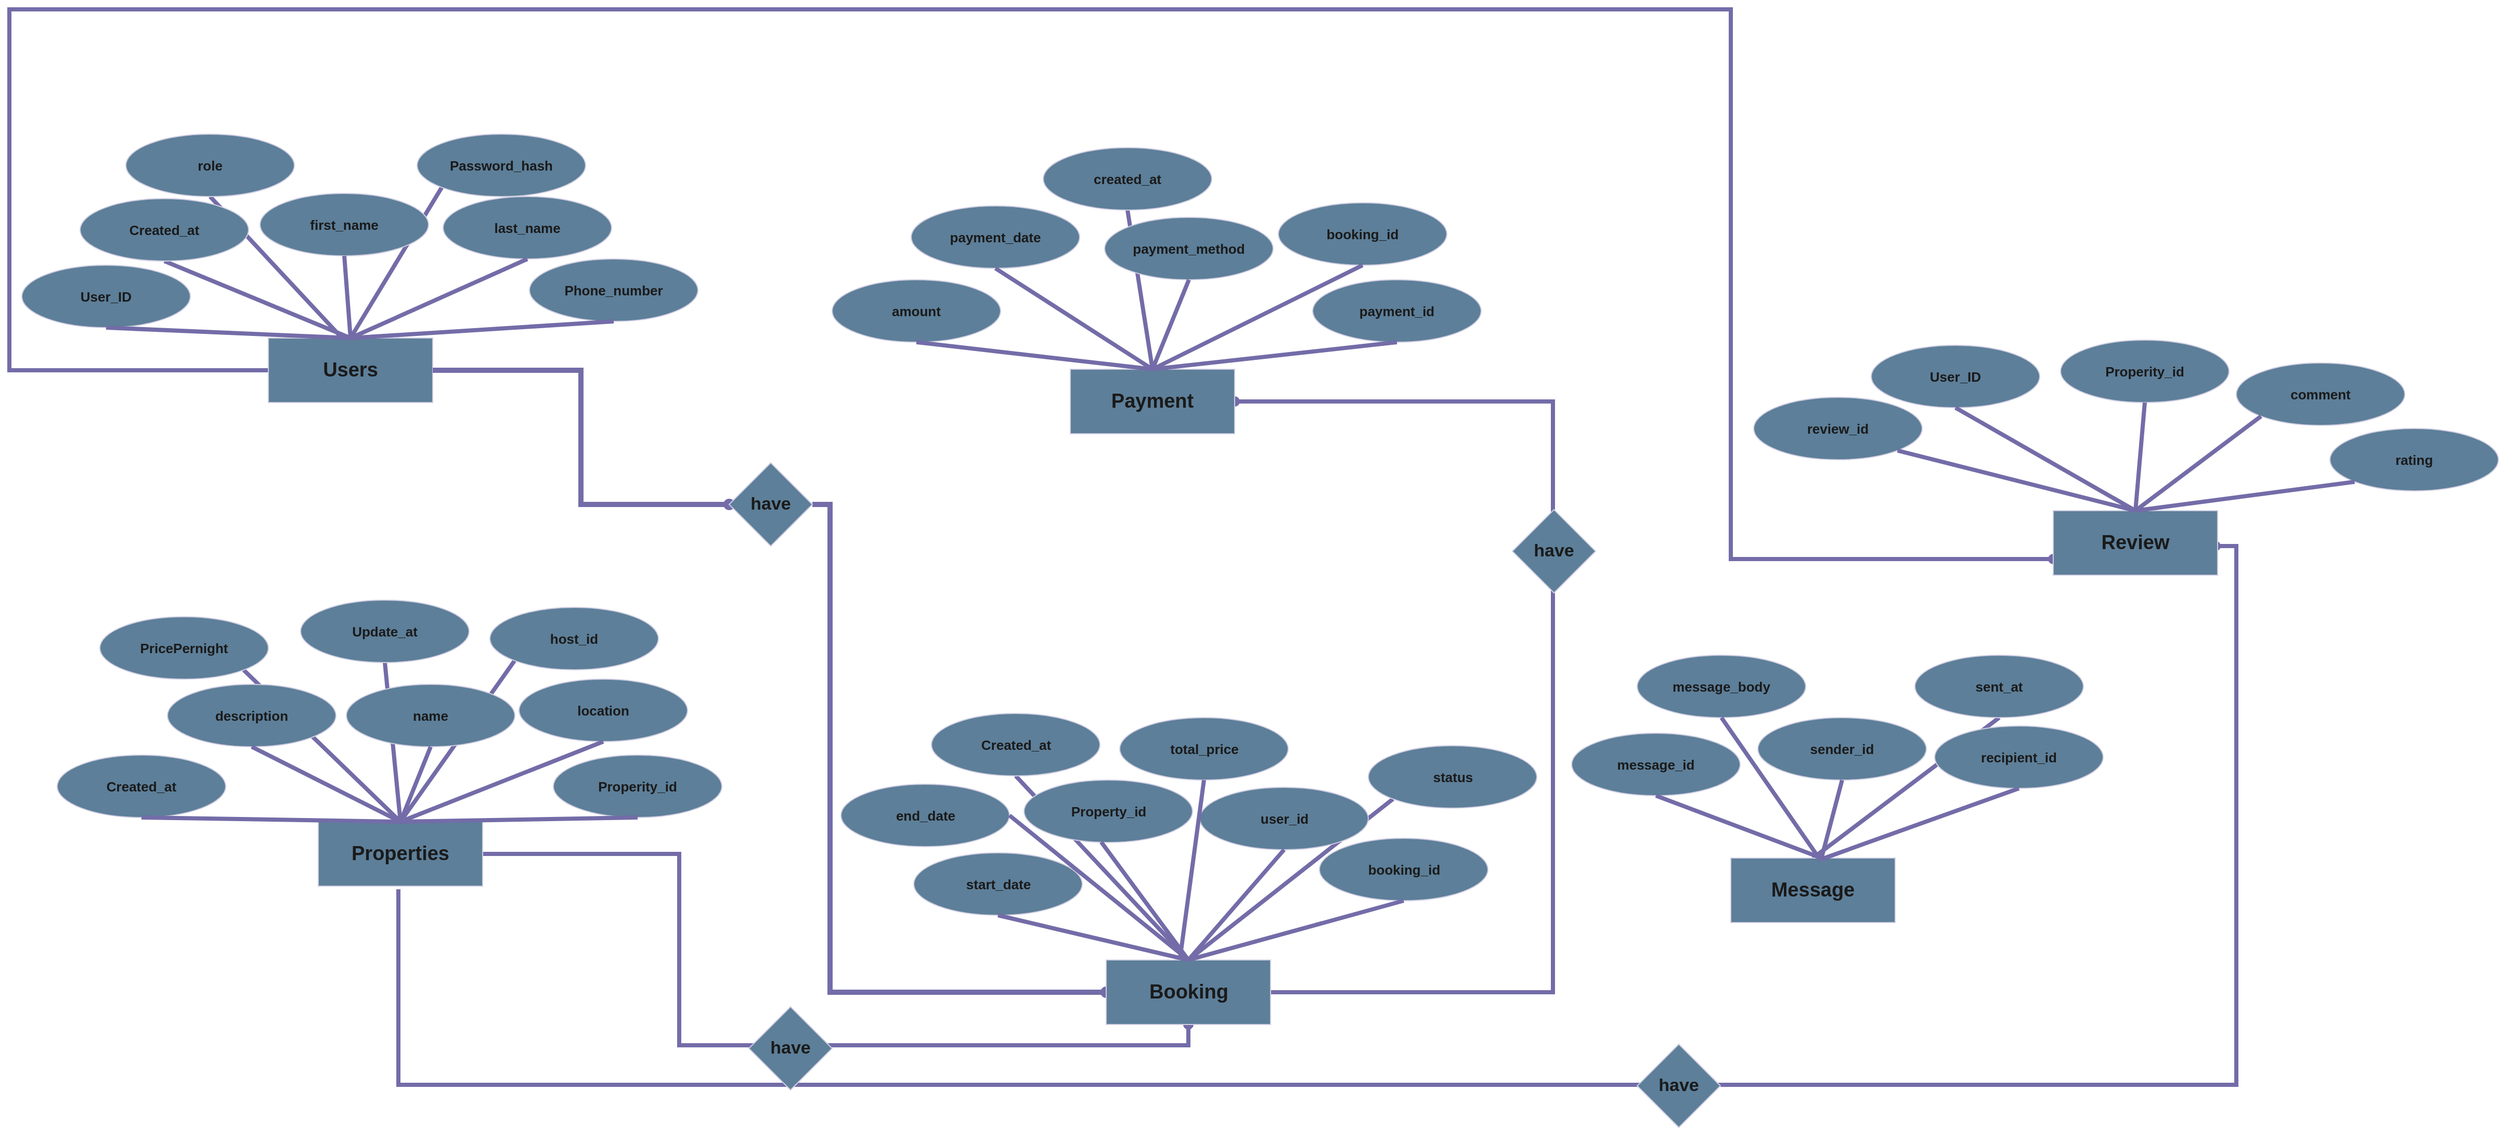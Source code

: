 <mxfile version="26.2.14">
  <diagram name="Page-1" id="pJhYkLcqr-7_JF0ISkGB">
    <mxGraphModel dx="2605" dy="1403" grid="0" gridSize="10" guides="1" tooltips="1" connect="1" arrows="1" fold="1" page="1" pageScale="1" pageWidth="827" pageHeight="1169" background="light-dark(#FFFFFF,#FFFFFF)" math="0" shadow="0">
      <root>
        <mxCell id="0" />
        <mxCell id="1" parent="0" />
        <mxCell id="f88JeJVREhCq8KjihNfG-171" style="edgeStyle=orthogonalEdgeStyle;rounded=0;orthogonalLoop=1;jettySize=auto;html=1;exitX=0.5;exitY=1;exitDx=0;exitDy=0;entryX=1;entryY=0.5;entryDx=0;entryDy=0;strokeColor=#736CA8;fontColor=#1A1A1A;strokeWidth=4;endArrow=oval;endFill=1;" edge="1" parent="1">
          <mxGeometry relative="1" as="geometry">
            <mxPoint x="405.0" y="976" as="sourcePoint" />
            <mxPoint x="2152" y="646" as="targetPoint" />
            <Array as="points">
              <mxPoint x="405" y="1164" />
              <mxPoint x="2172" y="1164" />
              <mxPoint x="2172" y="646" />
            </Array>
          </mxGeometry>
        </mxCell>
        <mxCell id="f88JeJVREhCq8KjihNfG-172" value="&lt;font style=&quot;font-size: 17px;&quot;&gt;&lt;b&gt;have&lt;/b&gt;&lt;/font&gt;" style="rhombus;whiteSpace=wrap;html=1;strokeColor=#D0CEE2;fontColor=#1A1A1A;fillColor=#5D7F99;" vertex="1" parent="1">
          <mxGeometry x="1596" y="1125" width="80" height="80" as="geometry" />
        </mxCell>
        <mxCell id="f88JeJVREhCq8KjihNfG-166" value="" style="endArrow=none;html=1;rounded=0;strokeWidth=4;labelBackgroundColor=none;strokeColor=#736CA8;fontColor=default;exitX=0.5;exitY=1;exitDx=0;exitDy=0;entryX=0.5;entryY=0;entryDx=0;entryDy=0;" edge="1" parent="1" source="f88JeJVREhCq8KjihNfG-74" target="f88JeJVREhCq8KjihNfG-56">
          <mxGeometry width="50" height="50" relative="1" as="geometry">
            <mxPoint x="1426" y="228" as="sourcePoint" />
            <mxPoint x="1716" y="86" as="targetPoint" />
          </mxGeometry>
        </mxCell>
        <mxCell id="f88JeJVREhCq8KjihNfG-158" value="" style="endArrow=none;html=1;rounded=0;strokeWidth=4;labelBackgroundColor=none;strokeColor=#736CA8;fontColor=default;exitX=0.5;exitY=0;exitDx=0;exitDy=0;entryX=0.5;entryY=1;entryDx=0;entryDy=0;" edge="1" parent="1" source="f88JeJVREhCq8KjihNfG-67" target="f88JeJVREhCq8KjihNfG-79">
          <mxGeometry width="50" height="50" relative="1" as="geometry">
            <mxPoint x="1936" y="952" as="sourcePoint" />
            <mxPoint x="2226" y="810" as="targetPoint" />
          </mxGeometry>
        </mxCell>
        <mxCell id="f88JeJVREhCq8KjihNfG-55" value="" style="endArrow=none;html=1;rounded=0;entryX=0.5;entryY=0;entryDx=0;entryDy=0;strokeWidth=4;labelBackgroundColor=none;strokeColor=#736CA8;fontColor=default;exitX=0.5;exitY=1;exitDx=0;exitDy=0;" edge="1" parent="1" source="f88JeJVREhCq8KjihNfG-47" target="f88JeJVREhCq8KjihNfG-39">
          <mxGeometry width="50" height="50" relative="1" as="geometry">
            <mxPoint x="896.5" y="1051" as="sourcePoint" />
            <mxPoint x="1091.5" y="974" as="targetPoint" />
          </mxGeometry>
        </mxCell>
        <mxCell id="f88JeJVREhCq8KjihNfG-52" value="" style="endArrow=none;html=1;rounded=0;entryX=0;entryY=1;entryDx=0;entryDy=0;strokeWidth=4;labelBackgroundColor=none;strokeColor=#736CA8;fontColor=default;exitX=0.5;exitY=0;exitDx=0;exitDy=0;" edge="1" parent="1" source="f88JeJVREhCq8KjihNfG-39" target="f88JeJVREhCq8KjihNfG-46">
          <mxGeometry width="50" height="50" relative="1" as="geometry">
            <mxPoint x="1399.5" y="1074" as="sourcePoint" />
            <mxPoint x="1594.5" y="997" as="targetPoint" />
          </mxGeometry>
        </mxCell>
        <mxCell id="f88JeJVREhCq8KjihNfG-38" value="" style="endArrow=none;html=1;rounded=0;entryX=0;entryY=1;entryDx=0;entryDy=0;strokeWidth=4;labelBackgroundColor=none;strokeColor=#736CA8;fontColor=default;exitX=0.5;exitY=0;exitDx=0;exitDy=0;" edge="1" parent="1" source="f88JeJVREhCq8KjihNfG-20" target="f88JeJVREhCq8KjihNfG-23">
          <mxGeometry width="50" height="50" relative="1" as="geometry">
            <mxPoint x="601" y="986" as="sourcePoint" />
            <mxPoint x="473" y="849" as="targetPoint" />
          </mxGeometry>
        </mxCell>
        <mxCell id="f88JeJVREhCq8KjihNfG-37" value="" style="endArrow=none;html=1;rounded=0;entryX=0.5;entryY=0;entryDx=0;entryDy=0;strokeWidth=4;labelBackgroundColor=none;strokeColor=#736CA8;fontColor=default;exitX=0.5;exitY=1;exitDx=0;exitDy=0;" edge="1" parent="1" source="f88JeJVREhCq8KjihNfG-29" target="f88JeJVREhCq8KjihNfG-20">
          <mxGeometry width="50" height="50" relative="1" as="geometry">
            <mxPoint x="354" y="652" as="sourcePoint" />
            <mxPoint x="226" y="515" as="targetPoint" />
          </mxGeometry>
        </mxCell>
        <mxCell id="f88JeJVREhCq8KjihNfG-36" value="" style="endArrow=none;html=1;rounded=0;entryX=1;entryY=1;entryDx=0;entryDy=0;strokeWidth=4;labelBackgroundColor=none;strokeColor=#736CA8;fontColor=default;exitX=0.5;exitY=0;exitDx=0;exitDy=0;" edge="1" parent="1" source="f88JeJVREhCq8KjihNfG-20" target="f88JeJVREhCq8KjihNfG-27">
          <mxGeometry width="50" height="50" relative="1" as="geometry">
            <mxPoint x="484" y="719" as="sourcePoint" />
            <mxPoint x="356" y="582" as="targetPoint" />
          </mxGeometry>
        </mxCell>
        <mxCell id="f88JeJVREhCq8KjihNfG-17" value="" style="endArrow=none;html=1;rounded=0;entryX=0.5;entryY=1;entryDx=0;entryDy=0;strokeWidth=4;labelBackgroundColor=none;strokeColor=#736CA8;fontColor=default;exitX=0.453;exitY=0.013;exitDx=0;exitDy=0;exitPerimeter=0;" edge="1" parent="1" source="f88JeJVREhCq8KjihNfG-2" target="f88JeJVREhCq8KjihNfG-12">
          <mxGeometry width="50" height="50" relative="1" as="geometry">
            <mxPoint x="250" y="296" as="sourcePoint" />
            <mxPoint x="71" y="236" as="targetPoint" />
          </mxGeometry>
        </mxCell>
        <mxCell id="f88JeJVREhCq8KjihNfG-16" value="" style="endArrow=none;html=1;rounded=0;entryX=0;entryY=1;entryDx=0;entryDy=0;strokeWidth=4;labelBackgroundColor=none;strokeColor=#736CA8;fontColor=default;exitX=0.5;exitY=0;exitDx=0;exitDy=0;" edge="1" parent="1" source="f88JeJVREhCq8KjihNfG-2" target="f88JeJVREhCq8KjihNfG-10">
          <mxGeometry width="50" height="50" relative="1" as="geometry">
            <mxPoint x="413" y="374" as="sourcePoint" />
            <mxPoint x="234" y="314" as="targetPoint" />
          </mxGeometry>
        </mxCell>
        <mxCell id="f88JeJVREhCq8KjihNfG-14" value="" style="endArrow=none;html=1;rounded=0;strokeWidth=4;labelBackgroundColor=none;strokeColor=#736CA8;fontColor=default;entryX=0.5;entryY=1;entryDx=0;entryDy=0;exitX=0.5;exitY=0;exitDx=0;exitDy=0;" edge="1" parent="1" source="f88JeJVREhCq8KjihNfG-2" target="f88JeJVREhCq8KjihNfG-13">
          <mxGeometry width="50" height="50" relative="1" as="geometry">
            <mxPoint x="360" y="448" as="sourcePoint" />
            <mxPoint x="190" y="228" as="targetPoint" />
          </mxGeometry>
        </mxCell>
        <mxCell id="f88JeJVREhCq8KjihNfG-167" style="edgeStyle=orthogonalEdgeStyle;rounded=0;orthogonalLoop=1;jettySize=auto;html=1;exitX=1;exitY=0.5;exitDx=0;exitDy=0;entryX=0;entryY=0.5;entryDx=0;entryDy=0;strokeColor=#736CA8;fontColor=#1A1A1A;jumpSize=19;strokeWidth=5;endArrow=oval;endFill=1;" edge="1" parent="1" source="f88JeJVREhCq8KjihNfG-175" target="f88JeJVREhCq8KjihNfG-39">
          <mxGeometry relative="1" as="geometry">
            <Array as="points">
              <mxPoint x="820" y="606" />
              <mxPoint x="820" y="1075" />
            </Array>
          </mxGeometry>
        </mxCell>
        <mxCell id="f88JeJVREhCq8KjihNfG-169" style="edgeStyle=orthogonalEdgeStyle;rounded=0;orthogonalLoop=1;jettySize=auto;html=1;exitX=0;exitY=0.5;exitDx=0;exitDy=0;entryX=0;entryY=0.75;entryDx=0;entryDy=0;strokeColor=#736CA8;fontColor=#1A1A1A;strokeWidth=4;endArrow=oval;endFill=1;" edge="1" parent="1" source="f88JeJVREhCq8KjihNfG-2" target="f88JeJVREhCq8KjihNfG-68">
          <mxGeometry relative="1" as="geometry">
            <Array as="points">
              <mxPoint x="31" y="477" />
              <mxPoint x="31" y="130" />
              <mxPoint x="1686" y="130" />
              <mxPoint x="1686" y="659" />
            </Array>
          </mxGeometry>
        </mxCell>
        <mxCell id="f88JeJVREhCq8KjihNfG-2" value="&lt;b&gt;&lt;font style=&quot;font-size: 19px;&quot;&gt;Users&lt;/font&gt;&lt;/b&gt;" style="rounded=0;whiteSpace=wrap;html=1;fillColor=#5D7F99;strokeColor=#D0CEE2;labelBackgroundColor=none;fontColor=#1A1A1A;" vertex="1" parent="1">
          <mxGeometry x="280" y="446" width="158" height="62" as="geometry" />
        </mxCell>
        <mxCell id="f88JeJVREhCq8KjihNfG-3" value="first_name" style="ellipse;whiteSpace=wrap;html=1;fillColor=#5D7F99;strokeColor=#D0CEE2;labelBackgroundColor=none;fontColor=#1A1A1A;fontSize=13;fontStyle=1" vertex="1" parent="1">
          <mxGeometry x="272" y="307" width="162" height="60" as="geometry" />
        </mxCell>
        <mxCell id="f88JeJVREhCq8KjihNfG-4" value="last_name" style="ellipse;whiteSpace=wrap;html=1;fillColor=#5D7F99;strokeColor=#D0CEE2;labelBackgroundColor=none;fontColor=#1A1A1A;fontSize=13;fontStyle=1" vertex="1" parent="1">
          <mxGeometry x="448" y="310" width="162" height="60" as="geometry" />
        </mxCell>
        <mxCell id="f88JeJVREhCq8KjihNfG-5" value="User_ID" style="ellipse;whiteSpace=wrap;html=1;fillColor=#5D7F99;strokeColor=#D0CEE2;labelBackgroundColor=none;fontColor=#1A1A1A;fontSize=13;fontStyle=1" vertex="1" parent="1">
          <mxGeometry x="43" y="376" width="162" height="60" as="geometry" />
        </mxCell>
        <mxCell id="f88JeJVREhCq8KjihNfG-7" value="" style="endArrow=none;html=1;rounded=0;strokeWidth=4;labelBackgroundColor=none;strokeColor=#736CA8;fontColor=default;exitX=0.5;exitY=0;exitDx=0;exitDy=0;entryX=0.5;entryY=1;entryDx=0;entryDy=0;" edge="1" parent="1" source="f88JeJVREhCq8KjihNfG-2" target="f88JeJVREhCq8KjihNfG-3">
          <mxGeometry width="50" height="50" relative="1" as="geometry">
            <mxPoint x="361" y="448" as="sourcePoint" />
            <mxPoint x="361" y="310" as="targetPoint" />
          </mxGeometry>
        </mxCell>
        <mxCell id="f88JeJVREhCq8KjihNfG-8" value="" style="endArrow=none;html=1;rounded=0;entryX=0.5;entryY=1;entryDx=0;entryDy=0;strokeWidth=4;labelBackgroundColor=none;strokeColor=#736CA8;fontColor=default;exitX=0.5;exitY=0;exitDx=0;exitDy=0;" edge="1" parent="1" source="f88JeJVREhCq8KjihNfG-2" target="f88JeJVREhCq8KjihNfG-5">
          <mxGeometry width="50" height="50" relative="1" as="geometry">
            <mxPoint x="360" y="446" as="sourcePoint" />
            <mxPoint x="349" y="316" as="targetPoint" />
          </mxGeometry>
        </mxCell>
        <mxCell id="f88JeJVREhCq8KjihNfG-9" value="" style="endArrow=none;html=1;rounded=0;entryX=0.5;entryY=1;entryDx=0;entryDy=0;strokeWidth=4;labelBackgroundColor=none;strokeColor=#736CA8;fontColor=default;exitX=0.5;exitY=0;exitDx=0;exitDy=0;" edge="1" parent="1" source="f88JeJVREhCq8KjihNfG-2" target="f88JeJVREhCq8KjihNfG-4">
          <mxGeometry width="50" height="50" relative="1" as="geometry">
            <mxPoint x="402" y="371" as="sourcePoint" />
            <mxPoint x="391" y="232" as="targetPoint" />
          </mxGeometry>
        </mxCell>
        <mxCell id="f88JeJVREhCq8KjihNfG-10" value="Password_hash" style="ellipse;whiteSpace=wrap;html=1;fillColor=#5D7F99;strokeColor=#D0CEE2;labelBackgroundColor=none;fontColor=#1A1A1A;fontSize=13;fontStyle=1" vertex="1" parent="1">
          <mxGeometry x="423" y="250" width="162" height="60" as="geometry" />
        </mxCell>
        <mxCell id="f88JeJVREhCq8KjihNfG-11" value="Phone_number" style="ellipse;whiteSpace=wrap;html=1;fillColor=#5D7F99;strokeColor=#D0CEE2;labelBackgroundColor=none;fontColor=#1A1A1A;fontSize=13;fontStyle=1" vertex="1" parent="1">
          <mxGeometry x="531" y="370" width="162" height="60" as="geometry" />
        </mxCell>
        <mxCell id="f88JeJVREhCq8KjihNfG-12" value="role" style="ellipse;whiteSpace=wrap;html=1;fillColor=#5D7F99;strokeColor=#D0CEE2;labelBackgroundColor=none;fontColor=#1A1A1A;fontSize=13;fontStyle=1" vertex="1" parent="1">
          <mxGeometry x="143" y="250" width="162" height="60" as="geometry" />
        </mxCell>
        <mxCell id="f88JeJVREhCq8KjihNfG-13" value="Created_at" style="ellipse;whiteSpace=wrap;html=1;fillColor=#5D7F99;strokeColor=#D0CEE2;labelBackgroundColor=none;fontColor=#1A1A1A;fontSize=13;fontStyle=1" vertex="1" parent="1">
          <mxGeometry x="99" y="312" width="162" height="60" as="geometry" />
        </mxCell>
        <mxCell id="f88JeJVREhCq8KjihNfG-15" value="" style="endArrow=none;html=1;rounded=0;strokeWidth=4;labelBackgroundColor=none;strokeColor=#736CA8;fontColor=default;exitX=0.5;exitY=0;exitDx=0;exitDy=0;entryX=0.5;entryY=1;entryDx=0;entryDy=0;" edge="1" parent="1" source="f88JeJVREhCq8KjihNfG-2" target="f88JeJVREhCq8KjihNfG-11">
          <mxGeometry width="50" height="50" relative="1" as="geometry">
            <mxPoint x="467" y="446" as="sourcePoint" />
            <mxPoint x="660" y="359" as="targetPoint" />
          </mxGeometry>
        </mxCell>
        <mxCell id="f88JeJVREhCq8KjihNfG-168" style="edgeStyle=orthogonalEdgeStyle;rounded=0;orthogonalLoop=1;jettySize=auto;html=1;exitX=1;exitY=0.5;exitDx=0;exitDy=0;entryX=0.5;entryY=1;entryDx=0;entryDy=0;strokeColor=#736CA8;fontColor=#1A1A1A;strokeWidth=4;endArrow=oval;endFill=1;" edge="1" parent="1" source="f88JeJVREhCq8KjihNfG-20" target="f88JeJVREhCq8KjihNfG-39">
          <mxGeometry relative="1" as="geometry">
            <Array as="points">
              <mxPoint x="675" y="942" />
              <mxPoint x="675" y="1126" />
              <mxPoint x="1165" y="1126" />
            </Array>
          </mxGeometry>
        </mxCell>
        <mxCell id="f88JeJVREhCq8KjihNfG-20" value="&lt;b&gt;&lt;font style=&quot;font-size: 19px;&quot;&gt;Properties&lt;/font&gt;&lt;/b&gt;" style="rounded=0;whiteSpace=wrap;html=1;fillColor=#5D7F99;strokeColor=#D0CEE2;labelBackgroundColor=none;fontColor=#1A1A1A;" vertex="1" parent="1">
          <mxGeometry x="328" y="911" width="158" height="62" as="geometry" />
        </mxCell>
        <mxCell id="f88JeJVREhCq8KjihNfG-21" value="Properity_id" style="ellipse;whiteSpace=wrap;html=1;fillColor=#5D7F99;strokeColor=#D0CEE2;labelBackgroundColor=none;fontColor=#1A1A1A;fontSize=13;fontStyle=1" vertex="1" parent="1">
          <mxGeometry x="554" y="847" width="162" height="60" as="geometry" />
        </mxCell>
        <mxCell id="f88JeJVREhCq8KjihNfG-23" value="host_id" style="ellipse;whiteSpace=wrap;html=1;fillColor=#5D7F99;strokeColor=#D0CEE2;labelBackgroundColor=none;fontColor=#1A1A1A;fontSize=13;fontStyle=1" vertex="1" parent="1">
          <mxGeometry x="493" y="705" width="162" height="60" as="geometry" />
        </mxCell>
        <mxCell id="f88JeJVREhCq8KjihNfG-24" value="name" style="ellipse;whiteSpace=wrap;html=1;fillColor=#5D7F99;strokeColor=#D0CEE2;labelBackgroundColor=none;fontColor=#1A1A1A;fontSize=13;fontStyle=1" vertex="1" parent="1">
          <mxGeometry x="355" y="779" width="162" height="60" as="geometry" />
        </mxCell>
        <mxCell id="f88JeJVREhCq8KjihNfG-25" value="description" style="ellipse;whiteSpace=wrap;html=1;fillColor=#5D7F99;strokeColor=#D0CEE2;labelBackgroundColor=none;fontColor=#1A1A1A;fontSize=13;fontStyle=1" vertex="1" parent="1">
          <mxGeometry x="183" y="779" width="162" height="60" as="geometry" />
        </mxCell>
        <mxCell id="f88JeJVREhCq8KjihNfG-26" value="location" style="ellipse;whiteSpace=wrap;html=1;fillColor=#5D7F99;strokeColor=#D0CEE2;labelBackgroundColor=none;fontColor=#1A1A1A;fontSize=13;fontStyle=1" vertex="1" parent="1">
          <mxGeometry x="521" y="774" width="162" height="60" as="geometry" />
        </mxCell>
        <mxCell id="f88JeJVREhCq8KjihNfG-27" value="PricePernight" style="ellipse;whiteSpace=wrap;html=1;fillColor=#5D7F99;strokeColor=#D0CEE2;labelBackgroundColor=none;fontColor=#1A1A1A;fontSize=13;fontStyle=1" vertex="1" parent="1">
          <mxGeometry x="118" y="714" width="162" height="60" as="geometry" />
        </mxCell>
        <mxCell id="f88JeJVREhCq8KjihNfG-28" value="Created_at" style="ellipse;whiteSpace=wrap;html=1;fillColor=#5D7F99;strokeColor=#D0CEE2;labelBackgroundColor=none;fontColor=#1A1A1A;fontSize=13;fontStyle=1" vertex="1" parent="1">
          <mxGeometry x="77" y="847" width="162" height="60" as="geometry" />
        </mxCell>
        <mxCell id="f88JeJVREhCq8KjihNfG-29" value="Update_at" style="ellipse;whiteSpace=wrap;html=1;fillColor=#5D7F99;strokeColor=#D0CEE2;labelBackgroundColor=none;fontColor=#1A1A1A;fontSize=13;fontStyle=1" vertex="1" parent="1">
          <mxGeometry x="311" y="698" width="162" height="60" as="geometry" />
        </mxCell>
        <mxCell id="f88JeJVREhCq8KjihNfG-31" value="" style="endArrow=none;html=1;rounded=0;entryX=0.5;entryY=1;entryDx=0;entryDy=0;strokeWidth=4;labelBackgroundColor=none;strokeColor=#736CA8;fontColor=default;exitX=0.5;exitY=0;exitDx=0;exitDy=0;" edge="1" parent="1" source="f88JeJVREhCq8KjihNfG-20" target="f88JeJVREhCq8KjihNfG-25">
          <mxGeometry width="50" height="50" relative="1" as="geometry">
            <mxPoint x="413" y="932" as="sourcePoint" />
            <mxPoint x="295" y="806" as="targetPoint" />
          </mxGeometry>
        </mxCell>
        <mxCell id="f88JeJVREhCq8KjihNfG-32" value="" style="endArrow=none;html=1;rounded=0;entryX=0.5;entryY=1;entryDx=0;entryDy=0;strokeWidth=4;labelBackgroundColor=none;strokeColor=#736CA8;fontColor=default;exitX=0.5;exitY=0;exitDx=0;exitDy=0;" edge="1" parent="1" source="f88JeJVREhCq8KjihNfG-20" target="f88JeJVREhCq8KjihNfG-28">
          <mxGeometry width="50" height="50" relative="1" as="geometry">
            <mxPoint x="386" y="816" as="sourcePoint" />
            <mxPoint x="258" y="679" as="targetPoint" />
          </mxGeometry>
        </mxCell>
        <mxCell id="f88JeJVREhCq8KjihNfG-33" value="" style="endArrow=none;html=1;rounded=0;entryX=0.5;entryY=1;entryDx=0;entryDy=0;strokeWidth=4;labelBackgroundColor=none;strokeColor=#736CA8;fontColor=default;exitX=0.5;exitY=0;exitDx=0;exitDy=0;" edge="1" parent="1" source="f88JeJVREhCq8KjihNfG-20" target="f88JeJVREhCq8KjihNfG-24">
          <mxGeometry width="50" height="50" relative="1" as="geometry">
            <mxPoint x="404" y="826" as="sourcePoint" />
            <mxPoint x="276" y="689" as="targetPoint" />
          </mxGeometry>
        </mxCell>
        <mxCell id="f88JeJVREhCq8KjihNfG-34" value="" style="endArrow=none;html=1;rounded=0;entryX=0.5;entryY=1;entryDx=0;entryDy=0;strokeWidth=4;labelBackgroundColor=none;strokeColor=#736CA8;fontColor=default;exitX=0.5;exitY=0;exitDx=0;exitDy=0;" edge="1" parent="1" source="f88JeJVREhCq8KjihNfG-20" target="f88JeJVREhCq8KjihNfG-21">
          <mxGeometry width="50" height="50" relative="1" as="geometry">
            <mxPoint x="466" y="842" as="sourcePoint" />
            <mxPoint x="338" y="705" as="targetPoint" />
          </mxGeometry>
        </mxCell>
        <mxCell id="f88JeJVREhCq8KjihNfG-35" value="" style="endArrow=none;html=1;rounded=0;entryX=0.5;entryY=1;entryDx=0;entryDy=0;strokeWidth=4;labelBackgroundColor=none;strokeColor=#736CA8;fontColor=default;exitX=0.5;exitY=0;exitDx=0;exitDy=0;" edge="1" parent="1" source="f88JeJVREhCq8KjihNfG-20" target="f88JeJVREhCq8KjihNfG-26">
          <mxGeometry width="50" height="50" relative="1" as="geometry">
            <mxPoint x="472" y="875" as="sourcePoint" />
            <mxPoint x="344" y="738" as="targetPoint" />
          </mxGeometry>
        </mxCell>
        <mxCell id="f88JeJVREhCq8KjihNfG-170" style="edgeStyle=orthogonalEdgeStyle;rounded=0;orthogonalLoop=1;jettySize=auto;html=1;exitX=1;exitY=0.5;exitDx=0;exitDy=0;entryX=1;entryY=0.5;entryDx=0;entryDy=0;strokeColor=#736CA8;fontColor=#1A1A1A;strokeWidth=4;endArrow=oval;endFill=1;" edge="1" parent="1" source="f88JeJVREhCq8KjihNfG-39" target="f88JeJVREhCq8KjihNfG-56">
          <mxGeometry relative="1" as="geometry">
            <Array as="points">
              <mxPoint x="1515" y="1075" />
              <mxPoint x="1515" y="507" />
            </Array>
          </mxGeometry>
        </mxCell>
        <mxCell id="f88JeJVREhCq8KjihNfG-39" value="&lt;b&gt;&lt;font style=&quot;font-size: 19px;&quot;&gt;Booking&lt;/font&gt;&lt;/b&gt;" style="rounded=0;whiteSpace=wrap;html=1;fillColor=#5D7F99;strokeColor=#D0CEE2;labelBackgroundColor=none;fontColor=#1A1A1A;" vertex="1" parent="1">
          <mxGeometry x="1085.5" y="1044" width="158" height="62" as="geometry" />
        </mxCell>
        <mxCell id="f88JeJVREhCq8KjihNfG-40" value="booking_id" style="ellipse;whiteSpace=wrap;html=1;fillColor=#5D7F99;strokeColor=#D0CEE2;labelBackgroundColor=none;fontColor=#1A1A1A;fontSize=13;fontStyle=1" vertex="1" parent="1">
          <mxGeometry x="1290.5" y="927" width="162" height="60" as="geometry" />
        </mxCell>
        <mxCell id="f88JeJVREhCq8KjihNfG-41" value="Property_id" style="ellipse;whiteSpace=wrap;html=1;fillColor=#5D7F99;strokeColor=#D0CEE2;labelBackgroundColor=none;fontColor=#1A1A1A;fontSize=13;fontStyle=1" vertex="1" parent="1">
          <mxGeometry x="1006.5" y="871" width="162" height="60" as="geometry" />
        </mxCell>
        <mxCell id="f88JeJVREhCq8KjihNfG-42" value="user_id" style="ellipse;whiteSpace=wrap;html=1;fillColor=#5D7F99;strokeColor=#D0CEE2;labelBackgroundColor=none;fontColor=#1A1A1A;fontSize=13;fontStyle=1" vertex="1" parent="1">
          <mxGeometry x="1175.5" y="878" width="162" height="60" as="geometry" />
        </mxCell>
        <mxCell id="f88JeJVREhCq8KjihNfG-43" value="start_date" style="ellipse;whiteSpace=wrap;html=1;fillColor=#5D7F99;strokeColor=#D0CEE2;labelBackgroundColor=none;fontColor=#1A1A1A;fontSize=13;fontStyle=1" vertex="1" parent="1">
          <mxGeometry x="900.5" y="941" width="162" height="60" as="geometry" />
        </mxCell>
        <mxCell id="f88JeJVREhCq8KjihNfG-44" value="end_date" style="ellipse;whiteSpace=wrap;html=1;fillColor=#5D7F99;strokeColor=#D0CEE2;labelBackgroundColor=none;fontColor=#1A1A1A;fontSize=13;fontStyle=1" vertex="1" parent="1">
          <mxGeometry x="830.5" y="875" width="162" height="60" as="geometry" />
        </mxCell>
        <mxCell id="f88JeJVREhCq8KjihNfG-45" value="total_price" style="ellipse;whiteSpace=wrap;html=1;fillColor=#5D7F99;strokeColor=#D0CEE2;labelBackgroundColor=none;fontColor=#1A1A1A;fontSize=13;fontStyle=1" vertex="1" parent="1">
          <mxGeometry x="1098.5" y="811" width="162" height="60" as="geometry" />
        </mxCell>
        <mxCell id="f88JeJVREhCq8KjihNfG-46" value="status" style="ellipse;whiteSpace=wrap;html=1;fillColor=#5D7F99;strokeColor=#D0CEE2;labelBackgroundColor=none;fontColor=#1A1A1A;fontSize=13;fontStyle=1" vertex="1" parent="1">
          <mxGeometry x="1337.5" y="838" width="162" height="60" as="geometry" />
        </mxCell>
        <mxCell id="f88JeJVREhCq8KjihNfG-47" value="Created_at" style="ellipse;whiteSpace=wrap;html=1;fillColor=#5D7F99;strokeColor=#D0CEE2;labelBackgroundColor=none;fontColor=#1A1A1A;fontSize=13;fontStyle=1" vertex="1" parent="1">
          <mxGeometry x="917.5" y="807" width="162" height="60" as="geometry" />
        </mxCell>
        <mxCell id="f88JeJVREhCq8KjihNfG-48" value="" style="endArrow=none;html=1;rounded=0;strokeWidth=4;labelBackgroundColor=none;strokeColor=#736CA8;fontColor=default;exitX=0.5;exitY=0;exitDx=0;exitDy=0;entryX=0.5;entryY=1;entryDx=0;entryDy=0;" edge="1" parent="1" source="f88JeJVREhCq8KjihNfG-39" target="f88JeJVREhCq8KjihNfG-40">
          <mxGeometry width="50" height="50" relative="1" as="geometry">
            <mxPoint x="1165.5" y="857" as="sourcePoint" />
            <mxPoint x="1266.5" y="910" as="targetPoint" />
          </mxGeometry>
        </mxCell>
        <mxCell id="f88JeJVREhCq8KjihNfG-49" value="" style="endArrow=none;html=1;rounded=0;entryX=0.5;entryY=1;entryDx=0;entryDy=0;strokeWidth=4;labelBackgroundColor=none;strokeColor=#736CA8;fontColor=default;exitX=0.5;exitY=0;exitDx=0;exitDy=0;" edge="1" parent="1" source="f88JeJVREhCq8KjihNfG-39" target="f88JeJVREhCq8KjihNfG-42">
          <mxGeometry width="50" height="50" relative="1" as="geometry">
            <mxPoint x="1133.5" y="1012" as="sourcePoint" />
            <mxPoint x="1328.5" y="935" as="targetPoint" />
          </mxGeometry>
        </mxCell>
        <mxCell id="f88JeJVREhCq8KjihNfG-50" value="" style="endArrow=none;html=1;rounded=0;entryX=0.5;entryY=0;entryDx=0;entryDy=0;strokeWidth=4;labelBackgroundColor=none;strokeColor=#736CA8;fontColor=default;exitX=0.458;exitY=0.993;exitDx=0;exitDy=0;exitPerimeter=0;" edge="1" parent="1" source="f88JeJVREhCq8KjihNfG-41" target="f88JeJVREhCq8KjihNfG-39">
          <mxGeometry width="50" height="50" relative="1" as="geometry">
            <mxPoint x="1109.5" y="953" as="sourcePoint" />
            <mxPoint x="1304.5" y="876" as="targetPoint" />
          </mxGeometry>
        </mxCell>
        <mxCell id="f88JeJVREhCq8KjihNfG-51" value="" style="endArrow=none;html=1;rounded=0;entryX=0.5;entryY=0;entryDx=0;entryDy=0;strokeWidth=4;labelBackgroundColor=none;strokeColor=#736CA8;fontColor=default;exitX=0.5;exitY=1;exitDx=0;exitDy=0;" edge="1" parent="1" source="f88JeJVREhCq8KjihNfG-43" target="f88JeJVREhCq8KjihNfG-39">
          <mxGeometry width="50" height="50" relative="1" as="geometry">
            <mxPoint x="1026.5" y="988" as="sourcePoint" />
            <mxPoint x="1221.5" y="911" as="targetPoint" />
          </mxGeometry>
        </mxCell>
        <mxCell id="f88JeJVREhCq8KjihNfG-53" value="" style="endArrow=none;html=1;rounded=0;entryX=0.5;entryY=0;entryDx=0;entryDy=0;strokeWidth=4;labelBackgroundColor=none;strokeColor=#736CA8;fontColor=default;exitX=1;exitY=0.5;exitDx=0;exitDy=0;" edge="1" parent="1" source="f88JeJVREhCq8KjihNfG-44" target="f88JeJVREhCq8KjihNfG-39">
          <mxGeometry width="50" height="50" relative="1" as="geometry">
            <mxPoint x="999.5" y="1093" as="sourcePoint" />
            <mxPoint x="1194.5" y="1016" as="targetPoint" />
          </mxGeometry>
        </mxCell>
        <mxCell id="f88JeJVREhCq8KjihNfG-54" value="" style="endArrow=none;html=1;rounded=0;entryX=0.448;entryY=-0.003;entryDx=0;entryDy=0;strokeWidth=4;labelBackgroundColor=none;strokeColor=#736CA8;fontColor=default;exitX=0.5;exitY=1;exitDx=0;exitDy=0;entryPerimeter=0;" edge="1" parent="1" source="f88JeJVREhCq8KjihNfG-45" target="f88JeJVREhCq8KjihNfG-39">
          <mxGeometry width="50" height="50" relative="1" as="geometry">
            <mxPoint x="953.5" y="1103" as="sourcePoint" />
            <mxPoint x="1148.5" y="1026" as="targetPoint" />
          </mxGeometry>
        </mxCell>
        <mxCell id="f88JeJVREhCq8KjihNfG-56" value="&lt;b&gt;&lt;font style=&quot;font-size: 19px;&quot;&gt;Payment&lt;/font&gt;&lt;/b&gt;" style="rounded=0;whiteSpace=wrap;html=1;fillColor=#5D7F99;strokeColor=#D0CEE2;labelBackgroundColor=none;fontColor=#1A1A1A;" vertex="1" parent="1">
          <mxGeometry x="1051" y="476" width="158" height="62" as="geometry" />
        </mxCell>
        <mxCell id="f88JeJVREhCq8KjihNfG-57" value="payment_id" style="ellipse;whiteSpace=wrap;html=1;fillColor=#5D7F99;strokeColor=#D0CEE2;labelBackgroundColor=none;fontColor=#1A1A1A;fontSize=13;fontStyle=1" vertex="1" parent="1">
          <mxGeometry x="1284" y="390" width="162" height="60" as="geometry" />
        </mxCell>
        <mxCell id="f88JeJVREhCq8KjihNfG-58" value="booking_id" style="ellipse;whiteSpace=wrap;html=1;fillColor=#5D7F99;strokeColor=#D0CEE2;labelBackgroundColor=none;fontColor=#1A1A1A;fontSize=13;fontStyle=1" vertex="1" parent="1">
          <mxGeometry x="1251" y="316" width="162" height="60" as="geometry" />
        </mxCell>
        <mxCell id="f88JeJVREhCq8KjihNfG-59" value="amount" style="ellipse;whiteSpace=wrap;html=1;fillColor=#5D7F99;strokeColor=#D0CEE2;labelBackgroundColor=none;fontColor=#1A1A1A;fontSize=13;fontStyle=1" vertex="1" parent="1">
          <mxGeometry x="822" y="390" width="162" height="60" as="geometry" />
        </mxCell>
        <mxCell id="f88JeJVREhCq8KjihNfG-60" value="payment_date" style="ellipse;whiteSpace=wrap;html=1;fillColor=#5D7F99;strokeColor=#D0CEE2;labelBackgroundColor=none;fontColor=#1A1A1A;fontSize=13;fontStyle=1" vertex="1" parent="1">
          <mxGeometry x="898" y="319" width="162" height="60" as="geometry" />
        </mxCell>
        <mxCell id="f88JeJVREhCq8KjihNfG-61" value="payment_method" style="ellipse;whiteSpace=wrap;html=1;fillColor=#5D7F99;strokeColor=#D0CEE2;labelBackgroundColor=none;fontColor=#1A1A1A;fontSize=13;fontStyle=1" vertex="1" parent="1">
          <mxGeometry x="1084" y="330" width="162" height="60" as="geometry" />
        </mxCell>
        <mxCell id="f88JeJVREhCq8KjihNfG-62" value="" style="endArrow=none;html=1;rounded=0;entryX=0.5;entryY=1;entryDx=0;entryDy=0;strokeWidth=4;labelBackgroundColor=none;strokeColor=#736CA8;fontColor=default;exitX=0.5;exitY=0;exitDx=0;exitDy=0;" edge="1" parent="1" source="f88JeJVREhCq8KjihNfG-56" target="f88JeJVREhCq8KjihNfG-57">
          <mxGeometry width="50" height="50" relative="1" as="geometry">
            <mxPoint x="1336" y="453" as="sourcePoint" />
            <mxPoint x="1533" y="298" as="targetPoint" />
          </mxGeometry>
        </mxCell>
        <mxCell id="f88JeJVREhCq8KjihNfG-63" value="" style="endArrow=none;html=1;rounded=0;entryX=0.5;entryY=1;entryDx=0;entryDy=0;strokeWidth=4;labelBackgroundColor=none;strokeColor=#736CA8;fontColor=default;exitX=0.5;exitY=0;exitDx=0;exitDy=0;" edge="1" parent="1" source="f88JeJVREhCq8KjihNfG-56" target="f88JeJVREhCq8KjihNfG-58">
          <mxGeometry width="50" height="50" relative="1" as="geometry">
            <mxPoint x="1150" y="400" as="sourcePoint" />
            <mxPoint x="1347" y="245" as="targetPoint" />
          </mxGeometry>
        </mxCell>
        <mxCell id="f88JeJVREhCq8KjihNfG-64" value="" style="endArrow=none;html=1;rounded=0;entryX=0.5;entryY=0;entryDx=0;entryDy=0;strokeWidth=4;labelBackgroundColor=none;strokeColor=#736CA8;fontColor=default;exitX=0.5;exitY=1;exitDx=0;exitDy=0;" edge="1" parent="1" source="f88JeJVREhCq8KjihNfG-59" target="f88JeJVREhCq8KjihNfG-56">
          <mxGeometry width="50" height="50" relative="1" as="geometry">
            <mxPoint x="1017" y="398" as="sourcePoint" />
            <mxPoint x="1214" y="243" as="targetPoint" />
          </mxGeometry>
        </mxCell>
        <mxCell id="f88JeJVREhCq8KjihNfG-65" value="" style="endArrow=none;html=1;rounded=0;entryX=0.5;entryY=0;entryDx=0;entryDy=0;strokeWidth=4;labelBackgroundColor=none;strokeColor=#736CA8;fontColor=default;exitX=0.5;exitY=1;exitDx=0;exitDy=0;" edge="1" parent="1" source="f88JeJVREhCq8KjihNfG-60" target="f88JeJVREhCq8KjihNfG-56">
          <mxGeometry width="50" height="50" relative="1" as="geometry">
            <mxPoint x="1051" y="399" as="sourcePoint" />
            <mxPoint x="1248" y="244" as="targetPoint" />
          </mxGeometry>
        </mxCell>
        <mxCell id="f88JeJVREhCq8KjihNfG-66" value="" style="endArrow=none;html=1;rounded=0;strokeWidth=4;labelBackgroundColor=none;strokeColor=#736CA8;fontColor=default;exitX=0.5;exitY=0;exitDx=0;exitDy=0;entryX=0.5;entryY=1;entryDx=0;entryDy=0;" edge="1" parent="1" source="f88JeJVREhCq8KjihNfG-56" target="f88JeJVREhCq8KjihNfG-61">
          <mxGeometry width="50" height="50" relative="1" as="geometry">
            <mxPoint x="1176" y="409" as="sourcePoint" />
            <mxPoint x="1235" y="306" as="targetPoint" />
          </mxGeometry>
        </mxCell>
        <mxCell id="f88JeJVREhCq8KjihNfG-67" value="&lt;b&gt;&lt;font style=&quot;font-size: 19px;&quot;&gt;Message&lt;/font&gt;&lt;/b&gt;" style="rounded=0;whiteSpace=wrap;html=1;fillColor=#5D7F99;strokeColor=#D0CEE2;labelBackgroundColor=none;fontColor=#1A1A1A;" vertex="1" parent="1">
          <mxGeometry x="1686" y="946" width="158" height="62" as="geometry" />
        </mxCell>
        <mxCell id="f88JeJVREhCq8KjihNfG-68" value="&lt;b&gt;&lt;font style=&quot;font-size: 19px;&quot;&gt;Review&lt;/font&gt;&lt;/b&gt;" style="rounded=0;whiteSpace=wrap;html=1;fillColor=#5D7F99;strokeColor=#D0CEE2;labelBackgroundColor=none;fontColor=#1A1A1A;" vertex="1" parent="1">
          <mxGeometry x="1996" y="612" width="158" height="62" as="geometry" />
        </mxCell>
        <mxCell id="f88JeJVREhCq8KjihNfG-69" value="User_ID" style="ellipse;whiteSpace=wrap;html=1;fillColor=#5D7F99;strokeColor=#D0CEE2;labelBackgroundColor=none;fontColor=#1A1A1A;fontSize=13;fontStyle=1" vertex="1" parent="1">
          <mxGeometry x="1821" y="453" width="162" height="60" as="geometry" />
        </mxCell>
        <mxCell id="f88JeJVREhCq8KjihNfG-70" value="Properity_id" style="ellipse;whiteSpace=wrap;html=1;fillColor=#5D7F99;strokeColor=#D0CEE2;labelBackgroundColor=none;fontColor=#1A1A1A;fontSize=13;fontStyle=1" vertex="1" parent="1">
          <mxGeometry x="2003" y="448" width="162" height="60" as="geometry" />
        </mxCell>
        <mxCell id="f88JeJVREhCq8KjihNfG-71" value="review_id" style="ellipse;whiteSpace=wrap;html=1;fillColor=#5D7F99;strokeColor=#D0CEE2;labelBackgroundColor=none;fontColor=#1A1A1A;fontSize=13;fontStyle=1" vertex="1" parent="1">
          <mxGeometry x="1708" y="503" width="162" height="60" as="geometry" />
        </mxCell>
        <mxCell id="f88JeJVREhCq8KjihNfG-72" value="rating" style="ellipse;whiteSpace=wrap;html=1;fillColor=#5D7F99;strokeColor=#D0CEE2;labelBackgroundColor=none;fontColor=#1A1A1A;fontSize=13;fontStyle=1" vertex="1" parent="1">
          <mxGeometry x="2262" y="533" width="162" height="60" as="geometry" />
        </mxCell>
        <mxCell id="f88JeJVREhCq8KjihNfG-73" value="comment" style="ellipse;whiteSpace=wrap;html=1;fillColor=#5D7F99;strokeColor=#D0CEE2;labelBackgroundColor=none;fontColor=#1A1A1A;fontSize=13;fontStyle=1" vertex="1" parent="1">
          <mxGeometry x="2172" y="470" width="162" height="60" as="geometry" />
        </mxCell>
        <mxCell id="f88JeJVREhCq8KjihNfG-74" value="created_at" style="ellipse;whiteSpace=wrap;html=1;fillColor=#5D7F99;strokeColor=#D0CEE2;labelBackgroundColor=none;fontColor=#1A1A1A;fontSize=13;fontStyle=1" vertex="1" parent="1">
          <mxGeometry x="1025" y="263" width="162" height="60" as="geometry" />
        </mxCell>
        <mxCell id="f88JeJVREhCq8KjihNfG-75" value="message_id" style="ellipse;whiteSpace=wrap;html=1;fillColor=#5D7F99;strokeColor=#D0CEE2;labelBackgroundColor=none;fontColor=#1A1A1A;fontSize=13;fontStyle=1" vertex="1" parent="1">
          <mxGeometry x="1533" y="826" width="162" height="60" as="geometry" />
        </mxCell>
        <mxCell id="f88JeJVREhCq8KjihNfG-76" value="sender_id" style="ellipse;whiteSpace=wrap;html=1;fillColor=#5D7F99;strokeColor=#D0CEE2;labelBackgroundColor=none;fontColor=#1A1A1A;fontSize=13;fontStyle=1" vertex="1" parent="1">
          <mxGeometry x="1712" y="811" width="162" height="60" as="geometry" />
        </mxCell>
        <mxCell id="f88JeJVREhCq8KjihNfG-77" value="recipient_id" style="ellipse;whiteSpace=wrap;html=1;fillColor=#5D7F99;strokeColor=#D0CEE2;labelBackgroundColor=none;fontColor=#1A1A1A;fontSize=13;fontStyle=1" vertex="1" parent="1">
          <mxGeometry x="1882" y="819" width="162" height="60" as="geometry" />
        </mxCell>
        <mxCell id="f88JeJVREhCq8KjihNfG-78" value="message_body" style="ellipse;whiteSpace=wrap;html=1;fillColor=#5D7F99;strokeColor=#D0CEE2;labelBackgroundColor=none;fontColor=#1A1A1A;fontSize=13;fontStyle=1" vertex="1" parent="1">
          <mxGeometry x="1596" y="751" width="162" height="60" as="geometry" />
        </mxCell>
        <mxCell id="f88JeJVREhCq8KjihNfG-79" value="sent_at" style="ellipse;whiteSpace=wrap;html=1;fillColor=#5D7F99;strokeColor=#D0CEE2;labelBackgroundColor=none;fontColor=#1A1A1A;fontSize=13;fontStyle=1" vertex="1" parent="1">
          <mxGeometry x="1863" y="751" width="162" height="60" as="geometry" />
        </mxCell>
        <mxCell id="f88JeJVREhCq8KjihNfG-80" value="" style="endArrow=none;html=1;rounded=0;strokeWidth=4;labelBackgroundColor=none;strokeColor=#736CA8;fontColor=default;exitX=0.567;exitY=0.003;exitDx=0;exitDy=0;entryX=0.5;entryY=1;entryDx=0;entryDy=0;exitPerimeter=0;" edge="1" parent="1" source="f88JeJVREhCq8KjihNfG-67" target="f88JeJVREhCq8KjihNfG-77">
          <mxGeometry width="50" height="50" relative="1" as="geometry">
            <mxPoint x="1848" y="856" as="sourcePoint" />
            <mxPoint x="2055" y="799" as="targetPoint" />
          </mxGeometry>
        </mxCell>
        <mxCell id="f88JeJVREhCq8KjihNfG-155" value="" style="endArrow=none;html=1;rounded=0;strokeWidth=4;labelBackgroundColor=none;strokeColor=#736CA8;fontColor=default;entryX=0.5;entryY=1;entryDx=0;entryDy=0;" edge="1" parent="1" source="f88JeJVREhCq8KjihNfG-67" target="f88JeJVREhCq8KjihNfG-76">
          <mxGeometry width="50" height="50" relative="1" as="geometry">
            <mxPoint x="1787" y="844" as="sourcePoint" />
            <mxPoint x="2077" y="702" as="targetPoint" />
          </mxGeometry>
        </mxCell>
        <mxCell id="f88JeJVREhCq8KjihNfG-156" value="" style="endArrow=none;html=1;rounded=0;strokeWidth=4;labelBackgroundColor=none;strokeColor=#736CA8;fontColor=default;entryX=0.5;entryY=1;entryDx=0;entryDy=0;" edge="1" parent="1" target="f88JeJVREhCq8KjihNfG-75">
          <mxGeometry width="50" height="50" relative="1" as="geometry">
            <mxPoint x="1776" y="947" as="sourcePoint" />
            <mxPoint x="1885" y="709" as="targetPoint" />
          </mxGeometry>
        </mxCell>
        <mxCell id="f88JeJVREhCq8KjihNfG-157" value="" style="endArrow=none;html=1;rounded=0;strokeWidth=4;labelBackgroundColor=none;strokeColor=#736CA8;fontColor=default;exitX=0.5;exitY=1;exitDx=0;exitDy=0;entryX=0.547;entryY=0.039;entryDx=0;entryDy=0;entryPerimeter=0;" edge="1" parent="1" source="f88JeJVREhCq8KjihNfG-78" target="f88JeJVREhCq8KjihNfG-67">
          <mxGeometry width="50" height="50" relative="1" as="geometry">
            <mxPoint x="1782" y="795" as="sourcePoint" />
            <mxPoint x="2072" y="653" as="targetPoint" />
          </mxGeometry>
        </mxCell>
        <mxCell id="f88JeJVREhCq8KjihNfG-160" value="" style="endArrow=none;html=1;rounded=0;strokeWidth=4;labelBackgroundColor=none;strokeColor=#736CA8;fontColor=default;exitX=1;exitY=1;exitDx=0;exitDy=0;entryX=0.5;entryY=0;entryDx=0;entryDy=0;" edge="1" parent="1" source="f88JeJVREhCq8KjihNfG-71" target="f88JeJVREhCq8KjihNfG-68">
          <mxGeometry width="50" height="50" relative="1" as="geometry">
            <mxPoint x="1788" y="543" as="sourcePoint" />
            <mxPoint x="2078" y="401" as="targetPoint" />
          </mxGeometry>
        </mxCell>
        <mxCell id="f88JeJVREhCq8KjihNfG-161" value="" style="endArrow=none;html=1;rounded=0;strokeWidth=4;labelBackgroundColor=none;strokeColor=#736CA8;fontColor=default;exitX=0.5;exitY=1;exitDx=0;exitDy=0;entryX=0.5;entryY=0;entryDx=0;entryDy=0;" edge="1" parent="1" source="f88JeJVREhCq8KjihNfG-69" target="f88JeJVREhCq8KjihNfG-68">
          <mxGeometry width="50" height="50" relative="1" as="geometry">
            <mxPoint x="2024" y="525" as="sourcePoint" />
            <mxPoint x="2314" y="383" as="targetPoint" />
          </mxGeometry>
        </mxCell>
        <mxCell id="f88JeJVREhCq8KjihNfG-162" value="" style="endArrow=none;html=1;rounded=0;strokeWidth=4;labelBackgroundColor=none;strokeColor=#736CA8;fontColor=default;exitX=0.5;exitY=1;exitDx=0;exitDy=0;entryX=0.5;entryY=0;entryDx=0;entryDy=0;" edge="1" parent="1" source="f88JeJVREhCq8KjihNfG-70" target="f88JeJVREhCq8KjihNfG-68">
          <mxGeometry width="50" height="50" relative="1" as="geometry">
            <mxPoint x="2062" y="526" as="sourcePoint" />
            <mxPoint x="2352" y="384" as="targetPoint" />
          </mxGeometry>
        </mxCell>
        <mxCell id="f88JeJVREhCq8KjihNfG-163" value="" style="endArrow=none;html=1;rounded=0;strokeWidth=4;labelBackgroundColor=none;strokeColor=#736CA8;fontColor=default;exitX=0.5;exitY=0;exitDx=0;exitDy=0;entryX=0;entryY=1;entryDx=0;entryDy=0;" edge="1" parent="1" source="f88JeJVREhCq8KjihNfG-68" target="f88JeJVREhCq8KjihNfG-73">
          <mxGeometry width="50" height="50" relative="1" as="geometry">
            <mxPoint x="2120" y="562" as="sourcePoint" />
            <mxPoint x="2410" y="420" as="targetPoint" />
          </mxGeometry>
        </mxCell>
        <mxCell id="f88JeJVREhCq8KjihNfG-164" value="" style="endArrow=none;html=1;rounded=0;strokeWidth=4;labelBackgroundColor=none;strokeColor=#736CA8;fontColor=default;exitX=0.5;exitY=0;exitDx=0;exitDy=0;entryX=0;entryY=1;entryDx=0;entryDy=0;" edge="1" parent="1" source="f88JeJVREhCq8KjihNfG-68" target="f88JeJVREhCq8KjihNfG-72">
          <mxGeometry width="50" height="50" relative="1" as="geometry">
            <mxPoint x="2220" y="493" as="sourcePoint" />
            <mxPoint x="2510" y="351" as="targetPoint" />
          </mxGeometry>
        </mxCell>
        <mxCell id="f88JeJVREhCq8KjihNfG-174" value="&lt;font style=&quot;font-size: 17px;&quot;&gt;&lt;b&gt;have&lt;/b&gt;&lt;/font&gt;" style="rhombus;whiteSpace=wrap;html=1;strokeColor=#D0CEE2;fontColor=#1A1A1A;fillColor=#5D7F99;" vertex="1" parent="1">
          <mxGeometry x="1476" y="611" width="80" height="80" as="geometry" />
        </mxCell>
        <mxCell id="f88JeJVREhCq8KjihNfG-176" value="" style="edgeStyle=orthogonalEdgeStyle;rounded=0;orthogonalLoop=1;jettySize=auto;html=1;exitX=1;exitY=0.5;exitDx=0;exitDy=0;entryX=0;entryY=0.5;entryDx=0;entryDy=0;strokeColor=#736CA8;fontColor=#1A1A1A;jumpSize=19;strokeWidth=5;endArrow=oval;endFill=1;" edge="1" parent="1" source="f88JeJVREhCq8KjihNfG-2" target="f88JeJVREhCq8KjihNfG-175">
          <mxGeometry relative="1" as="geometry">
            <mxPoint x="438" y="477" as="sourcePoint" />
            <mxPoint x="1086" y="1075" as="targetPoint" />
          </mxGeometry>
        </mxCell>
        <mxCell id="f88JeJVREhCq8KjihNfG-175" value="&lt;font style=&quot;font-size: 17px;&quot;&gt;&lt;b&gt;have&lt;/b&gt;&lt;/font&gt;" style="rhombus;whiteSpace=wrap;html=1;strokeColor=#D0CEE2;fontColor=#1A1A1A;fillColor=#5D7F99;" vertex="1" parent="1">
          <mxGeometry x="723" y="566" width="80" height="80" as="geometry" />
        </mxCell>
        <mxCell id="f88JeJVREhCq8KjihNfG-177" value="&lt;font style=&quot;font-size: 17px;&quot;&gt;&lt;b&gt;have&lt;/b&gt;&lt;/font&gt;" style="rhombus;whiteSpace=wrap;html=1;strokeColor=#D0CEE2;fontColor=#1A1A1A;fillColor=#5D7F99;" vertex="1" parent="1">
          <mxGeometry x="742" y="1089" width="80" height="80" as="geometry" />
        </mxCell>
      </root>
    </mxGraphModel>
  </diagram>
</mxfile>
